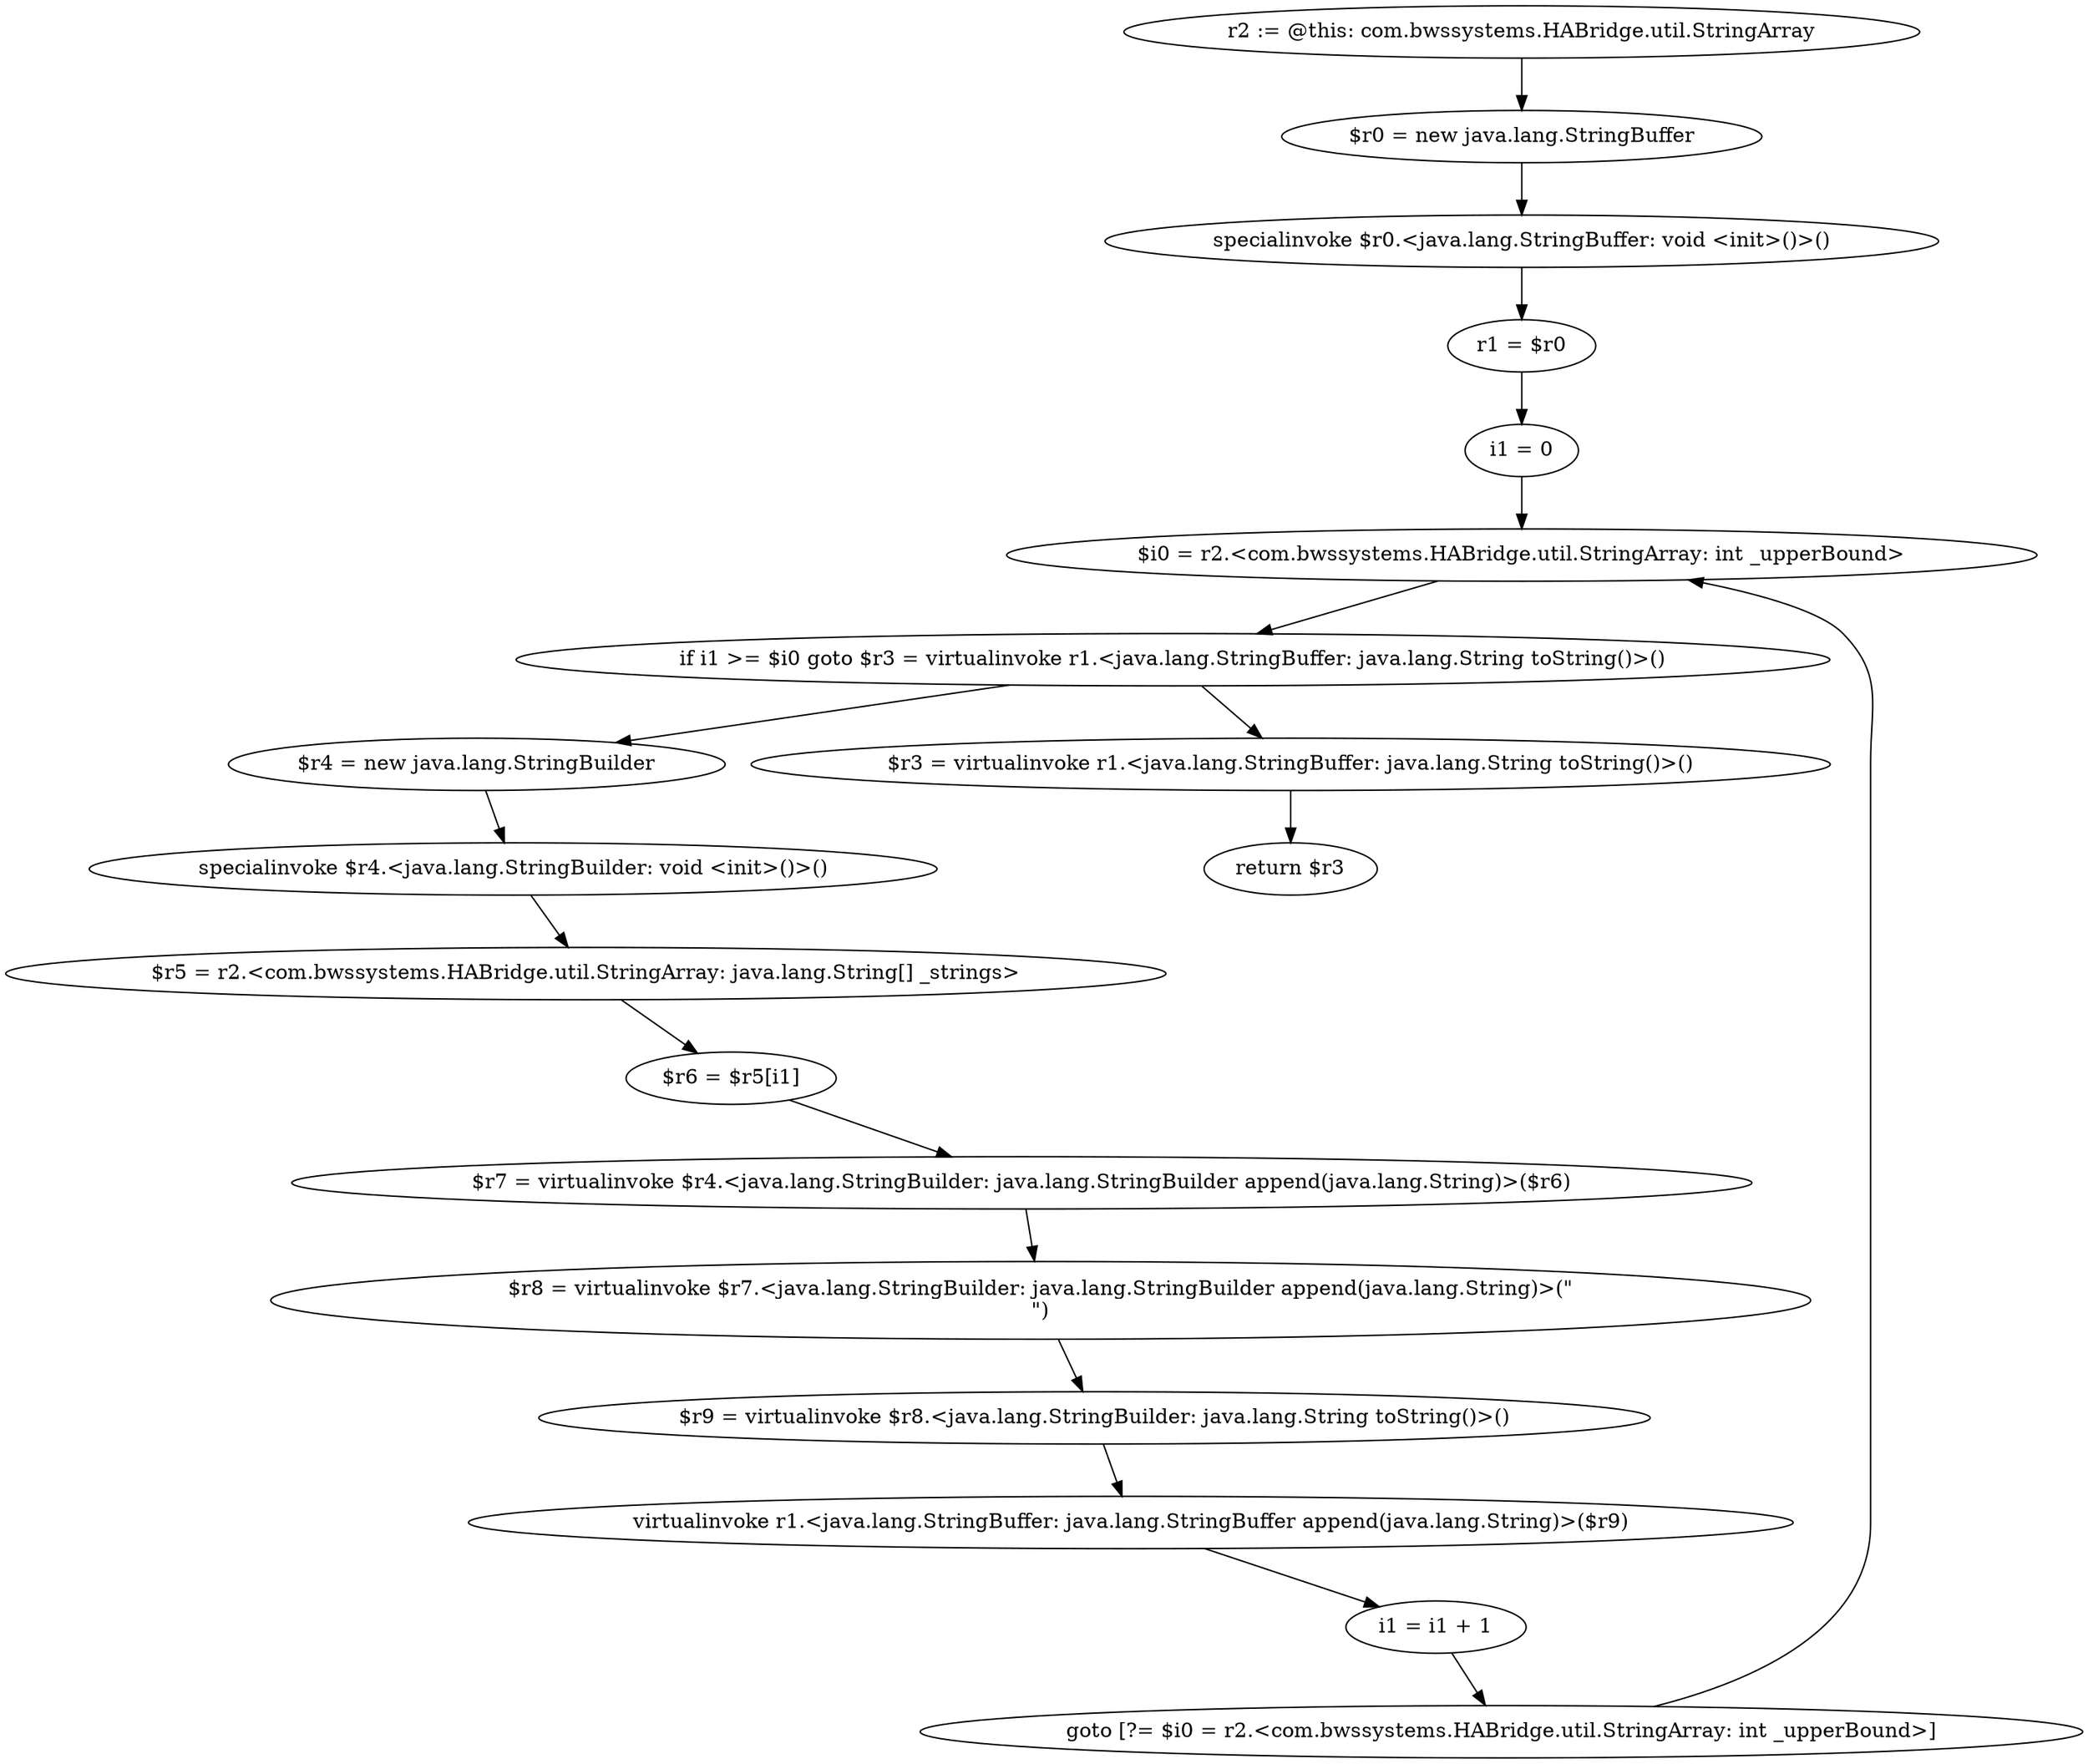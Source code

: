 digraph "unitGraph" {
    "r2 := @this: com.bwssystems.HABridge.util.StringArray"
    "$r0 = new java.lang.StringBuffer"
    "specialinvoke $r0.<java.lang.StringBuffer: void <init>()>()"
    "r1 = $r0"
    "i1 = 0"
    "$i0 = r2.<com.bwssystems.HABridge.util.StringArray: int _upperBound>"
    "if i1 >= $i0 goto $r3 = virtualinvoke r1.<java.lang.StringBuffer: java.lang.String toString()>()"
    "$r4 = new java.lang.StringBuilder"
    "specialinvoke $r4.<java.lang.StringBuilder: void <init>()>()"
    "$r5 = r2.<com.bwssystems.HABridge.util.StringArray: java.lang.String[] _strings>"
    "$r6 = $r5[i1]"
    "$r7 = virtualinvoke $r4.<java.lang.StringBuilder: java.lang.StringBuilder append(java.lang.String)>($r6)"
    "$r8 = virtualinvoke $r7.<java.lang.StringBuilder: java.lang.StringBuilder append(java.lang.String)>(\"\n\")"
    "$r9 = virtualinvoke $r8.<java.lang.StringBuilder: java.lang.String toString()>()"
    "virtualinvoke r1.<java.lang.StringBuffer: java.lang.StringBuffer append(java.lang.String)>($r9)"
    "i1 = i1 + 1"
    "goto [?= $i0 = r2.<com.bwssystems.HABridge.util.StringArray: int _upperBound>]"
    "$r3 = virtualinvoke r1.<java.lang.StringBuffer: java.lang.String toString()>()"
    "return $r3"
    "r2 := @this: com.bwssystems.HABridge.util.StringArray"->"$r0 = new java.lang.StringBuffer";
    "$r0 = new java.lang.StringBuffer"->"specialinvoke $r0.<java.lang.StringBuffer: void <init>()>()";
    "specialinvoke $r0.<java.lang.StringBuffer: void <init>()>()"->"r1 = $r0";
    "r1 = $r0"->"i1 = 0";
    "i1 = 0"->"$i0 = r2.<com.bwssystems.HABridge.util.StringArray: int _upperBound>";
    "$i0 = r2.<com.bwssystems.HABridge.util.StringArray: int _upperBound>"->"if i1 >= $i0 goto $r3 = virtualinvoke r1.<java.lang.StringBuffer: java.lang.String toString()>()";
    "if i1 >= $i0 goto $r3 = virtualinvoke r1.<java.lang.StringBuffer: java.lang.String toString()>()"->"$r4 = new java.lang.StringBuilder";
    "if i1 >= $i0 goto $r3 = virtualinvoke r1.<java.lang.StringBuffer: java.lang.String toString()>()"->"$r3 = virtualinvoke r1.<java.lang.StringBuffer: java.lang.String toString()>()";
    "$r4 = new java.lang.StringBuilder"->"specialinvoke $r4.<java.lang.StringBuilder: void <init>()>()";
    "specialinvoke $r4.<java.lang.StringBuilder: void <init>()>()"->"$r5 = r2.<com.bwssystems.HABridge.util.StringArray: java.lang.String[] _strings>";
    "$r5 = r2.<com.bwssystems.HABridge.util.StringArray: java.lang.String[] _strings>"->"$r6 = $r5[i1]";
    "$r6 = $r5[i1]"->"$r7 = virtualinvoke $r4.<java.lang.StringBuilder: java.lang.StringBuilder append(java.lang.String)>($r6)";
    "$r7 = virtualinvoke $r4.<java.lang.StringBuilder: java.lang.StringBuilder append(java.lang.String)>($r6)"->"$r8 = virtualinvoke $r7.<java.lang.StringBuilder: java.lang.StringBuilder append(java.lang.String)>(\"\n\")";
    "$r8 = virtualinvoke $r7.<java.lang.StringBuilder: java.lang.StringBuilder append(java.lang.String)>(\"\n\")"->"$r9 = virtualinvoke $r8.<java.lang.StringBuilder: java.lang.String toString()>()";
    "$r9 = virtualinvoke $r8.<java.lang.StringBuilder: java.lang.String toString()>()"->"virtualinvoke r1.<java.lang.StringBuffer: java.lang.StringBuffer append(java.lang.String)>($r9)";
    "virtualinvoke r1.<java.lang.StringBuffer: java.lang.StringBuffer append(java.lang.String)>($r9)"->"i1 = i1 + 1";
    "i1 = i1 + 1"->"goto [?= $i0 = r2.<com.bwssystems.HABridge.util.StringArray: int _upperBound>]";
    "goto [?= $i0 = r2.<com.bwssystems.HABridge.util.StringArray: int _upperBound>]"->"$i0 = r2.<com.bwssystems.HABridge.util.StringArray: int _upperBound>";
    "$r3 = virtualinvoke r1.<java.lang.StringBuffer: java.lang.String toString()>()"->"return $r3";
}
